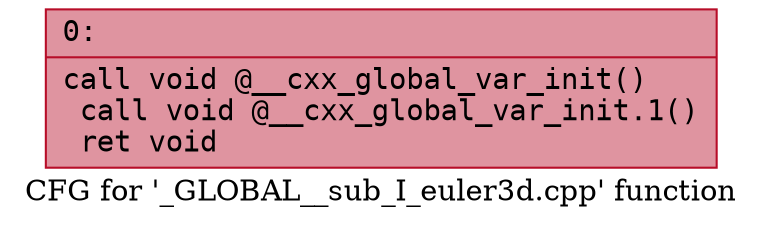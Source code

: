digraph "CFG for '_GLOBAL__sub_I_euler3d.cpp' function" {
	label="CFG for '_GLOBAL__sub_I_euler3d.cpp' function";

	Node0x600000d3f700 [shape=record,color="#b70d28ff", style=filled, fillcolor="#b70d2870" fontname="Courier",label="{0:\l|  call void @__cxx_global_var_init()\l  call void @__cxx_global_var_init.1()\l  ret void\l}"];
}

